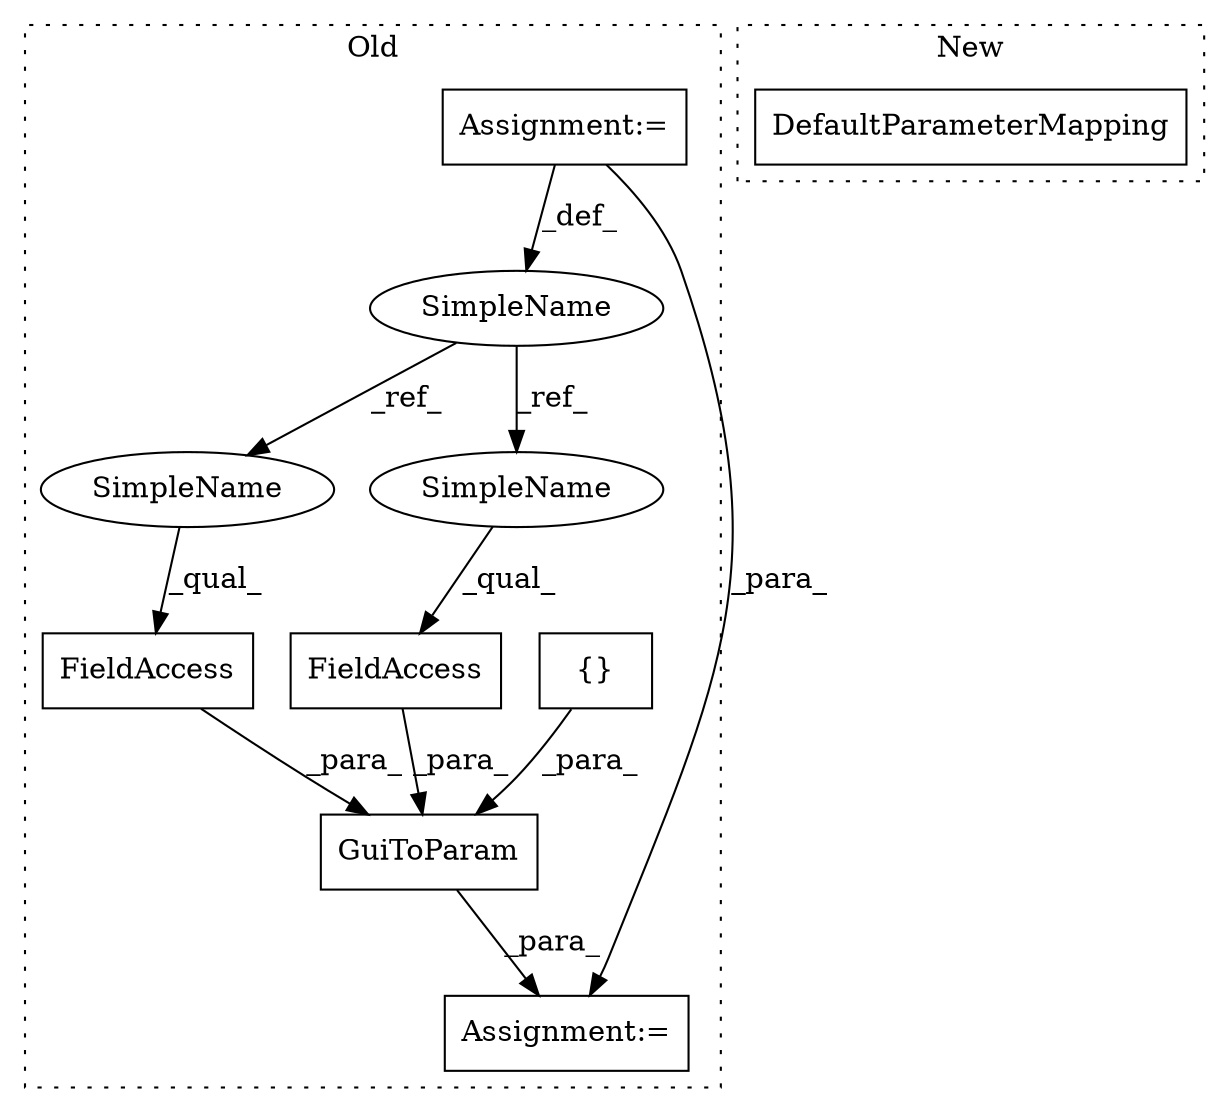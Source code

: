 digraph G {
subgraph cluster0 {
1 [label="{}" a="4" s="2375,2377" l="1,1" shape="box"];
3 [label="GuiToParam" a="32" s="2305,2391" l="11,1" shape="box"];
4 [label="FieldAccess" a="22" s="2316" l="7" shape="box"];
5 [label="SimpleName" a="42" s="2253" l="2" shape="ellipse"];
6 [label="FieldAccess" a="22" s="2324" l="9" shape="box"];
7 [label="Assignment:=" a="7" s="2304" l="1" shape="box"];
8 [label="Assignment:=" a="7" s="2255" l="1" shape="box"];
9 [label="SimpleName" a="42" s="2324" l="2" shape="ellipse"];
10 [label="SimpleName" a="42" s="2316" l="2" shape="ellipse"];
label = "Old";
style="dotted";
}
subgraph cluster1 {
2 [label="DefaultParameterMapping" a="32" s="1649,1694" l="24,1" shape="box"];
label = "New";
style="dotted";
}
1 -> 3 [label="_para_"];
3 -> 7 [label="_para_"];
4 -> 3 [label="_para_"];
5 -> 9 [label="_ref_"];
5 -> 10 [label="_ref_"];
6 -> 3 [label="_para_"];
8 -> 7 [label="_para_"];
8 -> 5 [label="_def_"];
9 -> 6 [label="_qual_"];
10 -> 4 [label="_qual_"];
}